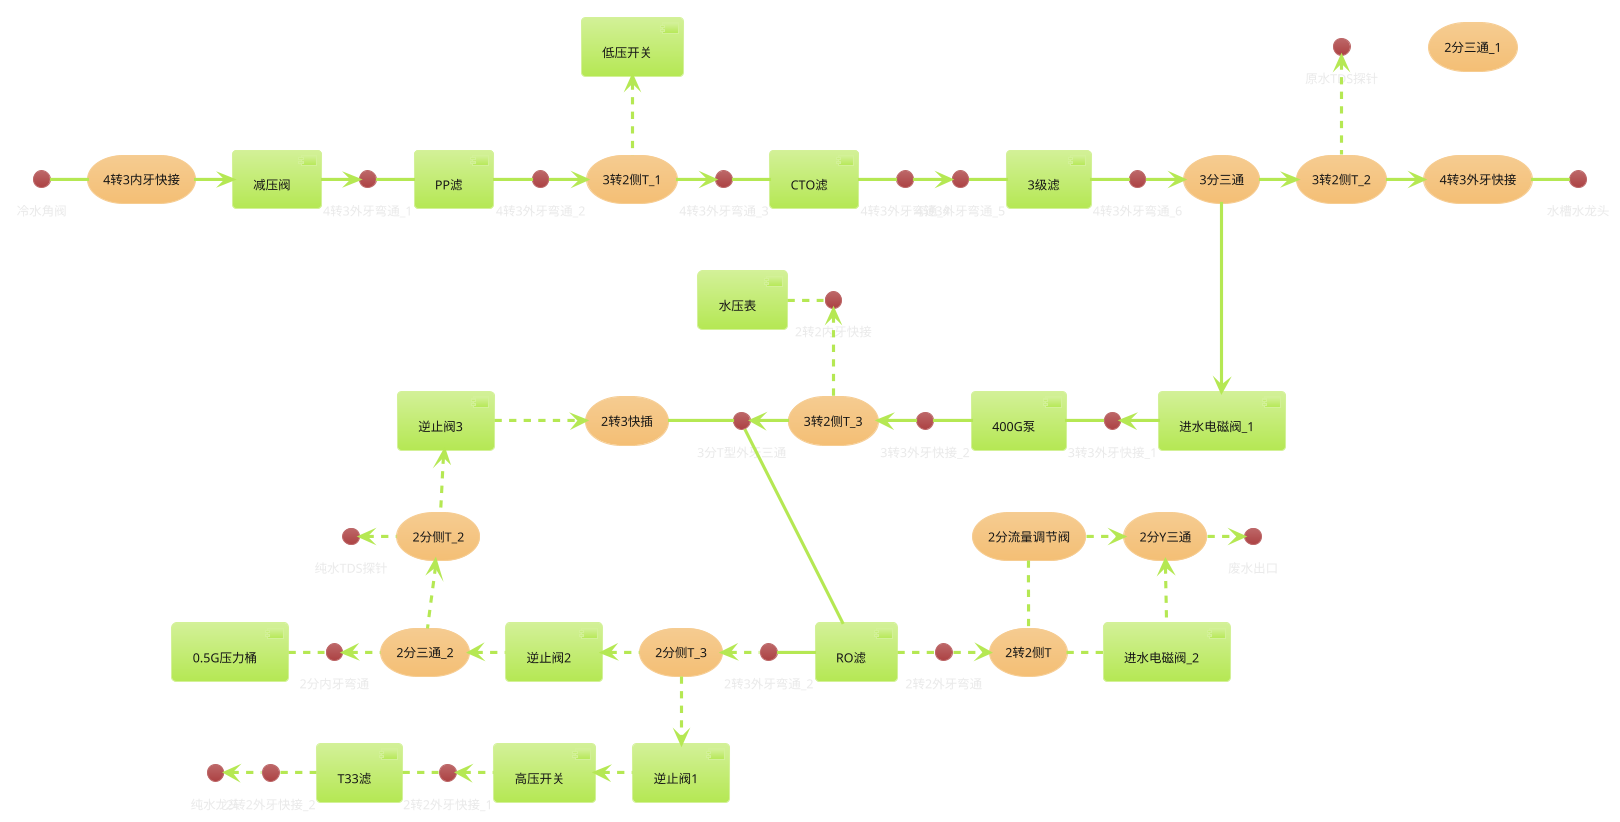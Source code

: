 @startuml
'https://plantuml.com/component-diagram
!theme hacker
storage 4转3内牙快接
storage 4转3外牙快接

interface 4转3外牙弯通_1
interface 4转3外牙弯通_2
interface 4转3外牙弯通_3
interface 4转3外牙弯通_4
interface 4转3外牙弯通_5
interface 4转3外牙弯通_6

interface 3转3外牙快接_1
interface 3转3外牙快接_2

interface 2转2内牙快接
storage 2转2侧T
storage 2分流量调节阀
storage 2分Y三通
storage 2分三通_1
storage 2分三通_2
storage 2分侧T_2
storage 2分侧T_3

interface 2转2外牙弯通
interface 2转3外牙弯通_2

interface 2转2外牙快接_1
interface 2转2外牙快接_2

storage 3转2侧T_1
storage 3转2侧T_2
storage 3转2侧T_3
storage 3分三通
storage 2转3快插

interface 3分T型外牙三通

'一级
冷水角阀 - 4转3内牙快接
4转3内牙快接 -> [减压阀]
4转3外牙弯通_1 - [PP滤]
[PP滤] - 4转3外牙弯通_2
[减压阀] -> 4转3外牙弯通_1
4转3外牙弯通_2 -> 3转2侧T_1

'二级
3转2侧T_1 .up.> [低压开关]
3转2侧T_1 -> 4转3外牙弯通_3
4转3外牙弯通_3 - [CTO滤]
[CTO滤] - 4转3外牙弯通_4
4转3外牙弯通_4 -> 4转3外牙弯通_5


4转3外牙弯通_5 - [3级滤]
[3级滤] - 4转3外牙弯通_6
4转3外牙弯通_6 -> 3分三通


'泵+RO
3分三通 ---> [进水电磁阀_1]
进水电磁阀_1 -left-> 3转3外牙快接_1
3转3外牙快接_1 -left- [400G泵]
[400G泵] -left- 3转3外牙快接_2
3转3外牙快接_2 -left-> 3转2侧T_3
3转2侧T_3 -left-> 3分T型外牙三通
3分T型外牙三通 -- [RO滤]
3转2侧T_3 .up.> 2转2内牙快接
2转2内牙快接 .left. [水压表]
[RO滤] -left- 2转3外牙弯通_2

'纯水出口
2转3外牙弯通_2 .left.> 2分侧T_3
2分侧T_3 ..> [逆止阀1]
[逆止阀1] .left.> [高压开关]
[高压开关] .left.> 2转2外牙快接_1
2转2外牙快接_1 .left. [T33滤]
[T33滤] .left. 2转2外牙快接_2
2转2外牙快接_2 .left.> 纯水龙头

'水驱
2分侧T_3 .left.> [逆止阀2]
[逆止阀2] .left.> 2分三通_2
2分三通_2 .left.> 2分内牙弯通
2分内牙弯通 .left. [0.5G压力桶]
2分三通_2 .up.> 2分侧T_2
2分侧T_2 .left.> 纯水TDS探针
2分侧T_2 .up.> [逆止阀3]
[逆止阀3] .> 2转3快插
2转3快插 - 3分T型外牙三通

'废水调节出口
[RO滤] . 2转2外牙弯通
2转2外牙弯通 .> 2转2侧T
2转2侧T . [进水电磁阀_2]
[进水电磁阀_2] .up.> 2分Y三通
2转2侧T .up. 2分流量调节阀
2分流量调节阀 .> 2分Y三通
2分Y三通 .> 废水出口

'水槽出口
3分三通 -> 3转2侧T_2
3转2侧T_2 -> 4转3外牙快接
4转3外牙快接 - 水槽水龙头
3转2侧T_2 .up.> 原水TDS探针

@enduml
